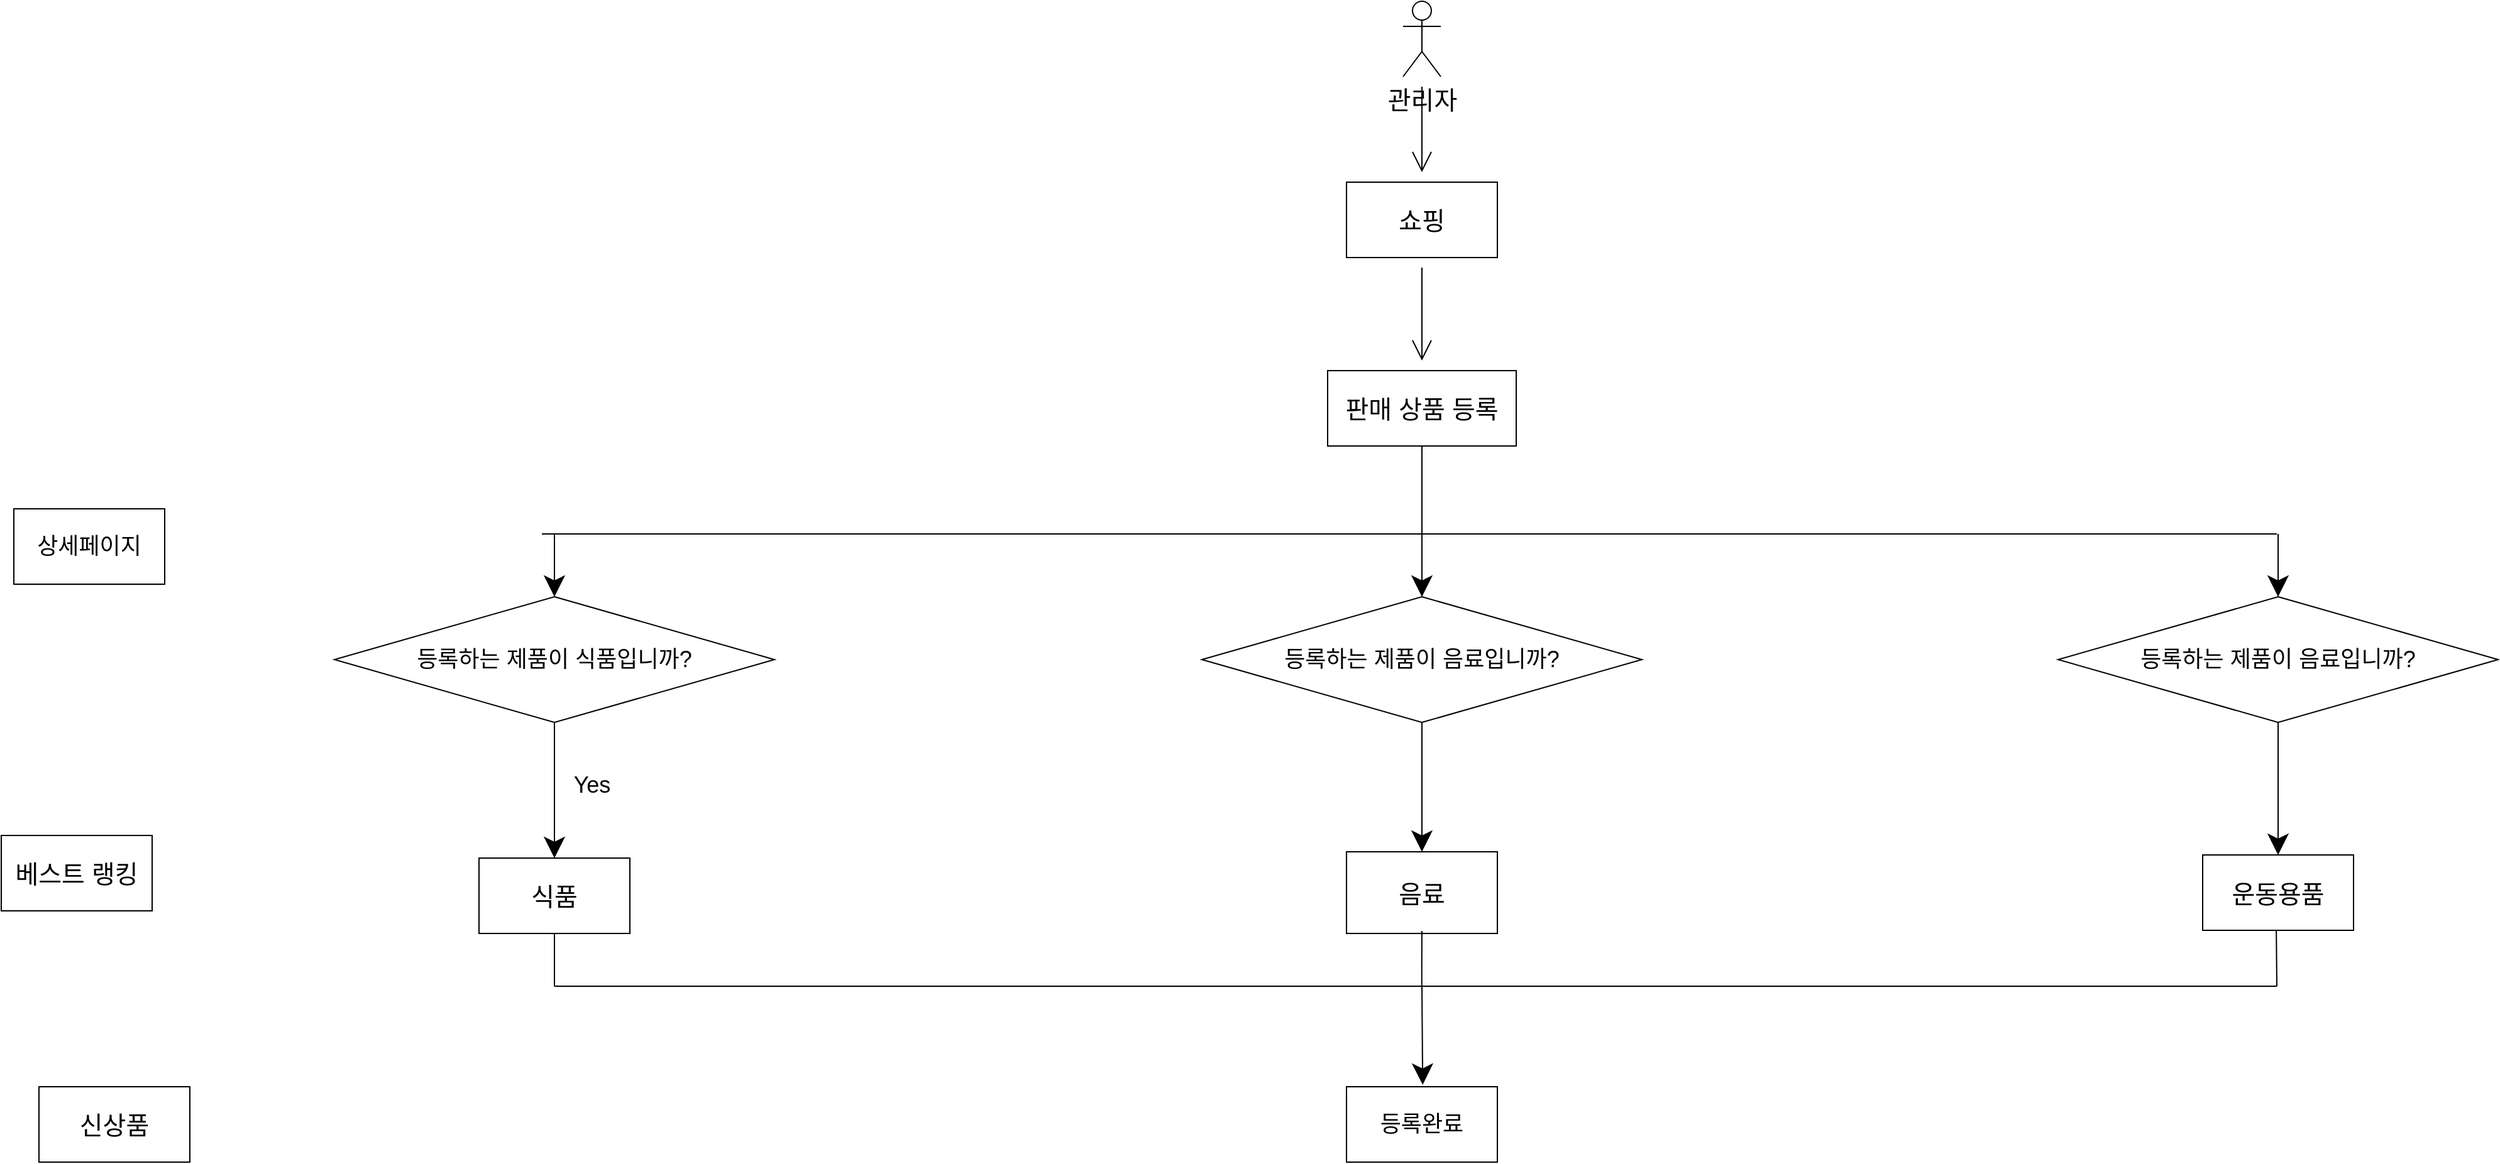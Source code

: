 <mxfile version="15.3.5" type="github" pages="2">
  <diagram id="Mbz1X0jXBJQAvzP7gGIC" name="관리자 상품등록">
    <mxGraphModel dx="3422" dy="2537" grid="1" gridSize="10" guides="1" tooltips="1" connect="1" arrows="1" fold="1" page="1" pageScale="1" pageWidth="827" pageHeight="1169" math="0" shadow="0">
      <root>
        <mxCell id="0" />
        <mxCell id="1" parent="0" />
        <mxCell id="1ij2vIx0KIyRfs9CmPw--5" value="" style="edgeStyle=none;curved=1;rounded=0;orthogonalLoop=1;jettySize=auto;html=1;fontSize=20;endArrow=open;startSize=14;endSize=14;sourcePerimeterSpacing=8;targetPerimeterSpacing=8;" edge="1" parent="1" source="1ij2vIx0KIyRfs9CmPw--1" target="1ij2vIx0KIyRfs9CmPw--3">
          <mxGeometry relative="1" as="geometry" />
        </mxCell>
        <mxCell id="1ij2vIx0KIyRfs9CmPw--1" value="쇼핑" style="rounded=0;whiteSpace=wrap;html=1;hachureGap=4;pointerEvents=0;fontSize=20;" vertex="1" parent="1">
          <mxGeometry x="340" y="80" width="120" height="60" as="geometry" />
        </mxCell>
        <mxCell id="1ij2vIx0KIyRfs9CmPw--3" value="판매 상품 등록" style="rounded=0;whiteSpace=wrap;html=1;hachureGap=4;pointerEvents=0;fontSize=20;" vertex="1" parent="1">
          <mxGeometry x="325" y="230" width="150" height="60" as="geometry" />
        </mxCell>
        <mxCell id="1ij2vIx0KIyRfs9CmPw--6" value="신상품" style="whiteSpace=wrap;html=1;rounded=0;fontSize=20;hachureGap=4;" vertex="1" parent="1">
          <mxGeometry x="-700" y="800" width="120" height="60" as="geometry" />
        </mxCell>
        <mxCell id="1ij2vIx0KIyRfs9CmPw--9" value="식품" style="rounded=0;whiteSpace=wrap;html=1;hachureGap=4;pointerEvents=0;fontSize=20;" vertex="1" parent="1">
          <mxGeometry x="-350" y="618" width="120" height="60" as="geometry" />
        </mxCell>
        <mxCell id="1ij2vIx0KIyRfs9CmPw--10" value="베스트 랭킹" style="rounded=0;whiteSpace=wrap;html=1;hachureGap=4;pointerEvents=0;fontSize=20;" vertex="1" parent="1">
          <mxGeometry x="-730" y="600" width="120" height="60" as="geometry" />
        </mxCell>
        <mxCell id="1ij2vIx0KIyRfs9CmPw--12" value="음료" style="rounded=0;whiteSpace=wrap;html=1;hachureGap=4;pointerEvents=0;fontSize=20;" vertex="1" parent="1">
          <mxGeometry x="340" y="613" width="120" height="65" as="geometry" />
        </mxCell>
        <mxCell id="1ij2vIx0KIyRfs9CmPw--13" value="운동용품" style="rounded=0;whiteSpace=wrap;html=1;hachureGap=4;pointerEvents=0;fontSize=20;" vertex="1" parent="1">
          <mxGeometry x="1021" y="615.5" width="120" height="60" as="geometry" />
        </mxCell>
        <mxCell id="1ij2vIx0KIyRfs9CmPw--15" value="" style="endArrow=none;html=1;fontSize=20;startSize=14;endSize=14;sourcePerimeterSpacing=8;targetPerimeterSpacing=8;entryX=0.5;entryY=1;entryDx=0;entryDy=0;" edge="1" parent="1" target="1ij2vIx0KIyRfs9CmPw--3">
          <mxGeometry width="50" height="50" relative="1" as="geometry">
            <mxPoint x="400" y="360" as="sourcePoint" />
            <mxPoint x="680" y="380" as="targetPoint" />
          </mxGeometry>
        </mxCell>
        <mxCell id="1ij2vIx0KIyRfs9CmPw--16" value="" style="endArrow=none;html=1;fontSize=20;startSize=14;endSize=14;sourcePerimeterSpacing=8;targetPerimeterSpacing=8;" edge="1" parent="1">
          <mxGeometry width="50" height="50" relative="1" as="geometry">
            <mxPoint x="-300" y="360" as="sourcePoint" />
            <mxPoint x="1080" y="360" as="targetPoint" />
          </mxGeometry>
        </mxCell>
        <mxCell id="1ij2vIx0KIyRfs9CmPw--22" value="" style="edgeStyle=none;curved=1;rounded=0;orthogonalLoop=1;jettySize=auto;html=1;fontSize=20;endArrow=open;startSize=14;endSize=14;sourcePerimeterSpacing=8;targetPerimeterSpacing=8;" edge="1" parent="1" source="1ij2vIx0KIyRfs9CmPw--19" target="1ij2vIx0KIyRfs9CmPw--1">
          <mxGeometry relative="1" as="geometry" />
        </mxCell>
        <mxCell id="1ij2vIx0KIyRfs9CmPw--19" value="관리자" style="shape=umlActor;verticalLabelPosition=bottom;verticalAlign=top;html=1;outlineConnect=0;hachureGap=4;pointerEvents=0;fontSize=20;" vertex="1" parent="1">
          <mxGeometry x="385" y="-64" width="30" height="60" as="geometry" />
        </mxCell>
        <mxCell id="1ij2vIx0KIyRfs9CmPw--23" value="" style="endArrow=classic;html=1;fontSize=20;startSize=14;endSize=14;sourcePerimeterSpacing=8;targetPerimeterSpacing=8;exitX=0.5;exitY=1;exitDx=0;exitDy=0;entryX=0.5;entryY=0;entryDx=0;entryDy=0;" edge="1" parent="1" source="1ij2vIx0KIyRfs9CmPw--30" target="1ij2vIx0KIyRfs9CmPw--12">
          <mxGeometry width="50" height="50" relative="1" as="geometry">
            <mxPoint x="550" y="260" as="sourcePoint" />
            <mxPoint x="400" y="600" as="targetPoint" />
          </mxGeometry>
        </mxCell>
        <mxCell id="1ij2vIx0KIyRfs9CmPw--25" value="등록하는 제품이 식품입니까?" style="rhombus;whiteSpace=wrap;html=1;hachureGap=4;pointerEvents=0;fontSize=18;" vertex="1" parent="1">
          <mxGeometry x="-465" y="410" width="350" height="100" as="geometry" />
        </mxCell>
        <mxCell id="1ij2vIx0KIyRfs9CmPw--26" value="" style="endArrow=classic;html=1;fontSize=18;startSize=14;endSize=14;sourcePerimeterSpacing=8;targetPerimeterSpacing=8;entryX=0.5;entryY=0;entryDx=0;entryDy=0;" edge="1" parent="1" target="1ij2vIx0KIyRfs9CmPw--25">
          <mxGeometry width="50" height="50" relative="1" as="geometry">
            <mxPoint x="-290" y="360" as="sourcePoint" />
            <mxPoint y="460" as="targetPoint" />
          </mxGeometry>
        </mxCell>
        <mxCell id="1ij2vIx0KIyRfs9CmPw--28" value="" style="endArrow=classic;html=1;fontSize=18;startSize=14;endSize=14;sourcePerimeterSpacing=8;targetPerimeterSpacing=8;exitX=0.5;exitY=1;exitDx=0;exitDy=0;entryX=0.5;entryY=0;entryDx=0;entryDy=0;" edge="1" parent="1" source="1ij2vIx0KIyRfs9CmPw--25" target="1ij2vIx0KIyRfs9CmPw--9">
          <mxGeometry width="50" height="50" relative="1" as="geometry">
            <mxPoint x="-150" y="480" as="sourcePoint" />
            <mxPoint x="-100" y="430" as="targetPoint" />
          </mxGeometry>
        </mxCell>
        <mxCell id="1ij2vIx0KIyRfs9CmPw--29" value="Yes" style="text;html=1;strokeColor=none;fillColor=none;align=center;verticalAlign=middle;whiteSpace=wrap;rounded=0;hachureGap=4;pointerEvents=0;fontSize=18;" vertex="1" parent="1">
          <mxGeometry x="-280" y="550" width="40" height="20" as="geometry" />
        </mxCell>
        <mxCell id="1ij2vIx0KIyRfs9CmPw--30" value="등록하는 제품이 음료입니까?" style="rhombus;whiteSpace=wrap;html=1;hachureGap=4;pointerEvents=0;fontSize=18;" vertex="1" parent="1">
          <mxGeometry x="225" y="410" width="350" height="100" as="geometry" />
        </mxCell>
        <mxCell id="1ij2vIx0KIyRfs9CmPw--31" value="" style="endArrow=classic;html=1;fontSize=18;startSize=14;endSize=14;sourcePerimeterSpacing=8;targetPerimeterSpacing=8;entryX=0.5;entryY=0;entryDx=0;entryDy=0;" edge="1" parent="1" target="1ij2vIx0KIyRfs9CmPw--30">
          <mxGeometry width="50" height="50" relative="1" as="geometry">
            <mxPoint x="400" y="360" as="sourcePoint" />
            <mxPoint x="270" y="470" as="targetPoint" />
          </mxGeometry>
        </mxCell>
        <mxCell id="1ij2vIx0KIyRfs9CmPw--32" value="등록하는 제품이 음료입니까?" style="rhombus;whiteSpace=wrap;html=1;hachureGap=4;pointerEvents=0;fontSize=18;" vertex="1" parent="1">
          <mxGeometry x="906" y="410" width="350" height="100" as="geometry" />
        </mxCell>
        <mxCell id="1ij2vIx0KIyRfs9CmPw--33" value="" style="endArrow=classic;html=1;fontSize=18;startSize=14;endSize=14;sourcePerimeterSpacing=8;targetPerimeterSpacing=8;entryX=0.5;entryY=0;entryDx=0;entryDy=0;" edge="1" parent="1" target="1ij2vIx0KIyRfs9CmPw--32">
          <mxGeometry width="50" height="50" relative="1" as="geometry">
            <mxPoint x="1081" y="360" as="sourcePoint" />
            <mxPoint x="726" y="300" as="targetPoint" />
          </mxGeometry>
        </mxCell>
        <mxCell id="1ij2vIx0KIyRfs9CmPw--34" value="" style="endArrow=classic;html=1;fontSize=18;startSize=14;endSize=14;sourcePerimeterSpacing=8;targetPerimeterSpacing=8;entryX=0.5;entryY=0;entryDx=0;entryDy=0;exitX=0.5;exitY=1;exitDx=0;exitDy=0;" edge="1" parent="1" source="1ij2vIx0KIyRfs9CmPw--32" target="1ij2vIx0KIyRfs9CmPw--13">
          <mxGeometry width="50" height="50" relative="1" as="geometry">
            <mxPoint x="1081" y="513" as="sourcePoint" />
            <mxPoint x="696" y="520" as="targetPoint" />
          </mxGeometry>
        </mxCell>
        <mxCell id="1ij2vIx0KIyRfs9CmPw--35" value="상세페이지" style="rounded=0;whiteSpace=wrap;html=1;hachureGap=4;pointerEvents=0;fontSize=18;" vertex="1" parent="1">
          <mxGeometry x="-720" y="340" width="120" height="60" as="geometry" />
        </mxCell>
        <mxCell id="1ij2vIx0KIyRfs9CmPw--36" value="" style="endArrow=none;html=1;fontSize=20;startSize=14;endSize=14;sourcePerimeterSpacing=8;targetPerimeterSpacing=8;" edge="1" parent="1">
          <mxGeometry width="50" height="50" relative="1" as="geometry">
            <mxPoint x="-290" y="720" as="sourcePoint" />
            <mxPoint x="1080" y="720" as="targetPoint" />
          </mxGeometry>
        </mxCell>
        <mxCell id="1ij2vIx0KIyRfs9CmPw--37" value="" style="endArrow=none;html=1;fontSize=18;startSize=14;endSize=14;sourcePerimeterSpacing=8;targetPerimeterSpacing=8;entryX=0.5;entryY=1;entryDx=0;entryDy=0;" edge="1" parent="1" target="1ij2vIx0KIyRfs9CmPw--9">
          <mxGeometry width="50" height="50" relative="1" as="geometry">
            <mxPoint x="-290" y="720" as="sourcePoint" />
            <mxPoint x="370" y="540" as="targetPoint" />
          </mxGeometry>
        </mxCell>
        <mxCell id="1ij2vIx0KIyRfs9CmPw--38" value="" style="endArrow=none;html=1;fontSize=18;startSize=14;endSize=14;sourcePerimeterSpacing=8;targetPerimeterSpacing=8;" edge="1" parent="1">
          <mxGeometry width="50" height="50" relative="1" as="geometry">
            <mxPoint x="399.88" y="695.5" as="sourcePoint" />
            <mxPoint x="400" y="676" as="targetPoint" />
            <Array as="points">
              <mxPoint x="399.88" y="725.5" />
              <mxPoint x="399.88" y="695.5" />
            </Array>
          </mxGeometry>
        </mxCell>
        <mxCell id="1ij2vIx0KIyRfs9CmPw--39" value="" style="endArrow=none;html=1;fontSize=18;startSize=14;endSize=14;sourcePerimeterSpacing=8;targetPerimeterSpacing=8;entryX=0.488;entryY=0.991;entryDx=0;entryDy=0;entryPerimeter=0;" edge="1" parent="1" target="1ij2vIx0KIyRfs9CmPw--13">
          <mxGeometry width="50" height="50" relative="1" as="geometry">
            <mxPoint x="1080" y="720" as="sourcePoint" />
            <mxPoint x="1100" y="690" as="targetPoint" />
          </mxGeometry>
        </mxCell>
        <mxCell id="1ij2vIx0KIyRfs9CmPw--40" value="등록완료" style="rounded=0;whiteSpace=wrap;html=1;hachureGap=4;pointerEvents=0;fontSize=18;" vertex="1" parent="1">
          <mxGeometry x="340" y="800" width="120" height="60" as="geometry" />
        </mxCell>
        <mxCell id="1ij2vIx0KIyRfs9CmPw--41" value="" style="endArrow=classic;html=1;fontSize=18;startSize=14;endSize=14;sourcePerimeterSpacing=8;targetPerimeterSpacing=8;entryX=0.505;entryY=-0.026;entryDx=0;entryDy=0;entryPerimeter=0;" edge="1" parent="1" target="1ij2vIx0KIyRfs9CmPw--40">
          <mxGeometry width="50" height="50" relative="1" as="geometry">
            <mxPoint x="400" y="720" as="sourcePoint" />
            <mxPoint x="-40" y="610" as="targetPoint" />
          </mxGeometry>
        </mxCell>
      </root>
    </mxGraphModel>
  </diagram>
  <diagram id="tQLmPzB2Zq9s3pqTRQOG" name="Page-2">
    <mxGraphModel dx="1865" dy="547" grid="1" gridSize="10" guides="1" tooltips="1" connect="1" arrows="1" fold="1" page="1" pageScale="1" pageWidth="827" pageHeight="1169" math="0" shadow="0">
      <root>
        <mxCell id="2Ex7D4Zg0h1OCY03_E01-0" />
        <mxCell id="2Ex7D4Zg0h1OCY03_E01-1" parent="2Ex7D4Zg0h1OCY03_E01-0" />
        <mxCell id="qyrrF7qg6Heu5hPeTzar-13" style="edgeStyle=none;rounded=0;orthogonalLoop=1;jettySize=auto;html=1;exitX=0.5;exitY=1;exitDx=0;exitDy=0;fontSize=18;endArrow=open;startSize=14;endSize=14;sourcePerimeterSpacing=8;targetPerimeterSpacing=8;" edge="1" parent="2Ex7D4Zg0h1OCY03_E01-1" source="P7xYUtdYo_uKBjZdO2qf-0">
          <mxGeometry relative="1" as="geometry">
            <mxPoint x="413" y="360" as="targetPoint" />
          </mxGeometry>
        </mxCell>
        <mxCell id="P7xYUtdYo_uKBjZdO2qf-0" value="쇼핑" style="rounded=0;whiteSpace=wrap;html=1;hachureGap=4;pointerEvents=0;fontSize=20;" vertex="1" parent="2Ex7D4Zg0h1OCY03_E01-1">
          <mxGeometry x="354" y="234" width="120" height="60" as="geometry" />
        </mxCell>
        <mxCell id="P7xYUtdYo_uKBjZdO2qf-3" value="" style="edgeStyle=none;rounded=0;orthogonalLoop=1;jettySize=auto;html=1;fontSize=18;endArrow=open;startSize=14;endSize=14;sourcePerimeterSpacing=8;targetPerimeterSpacing=8;" edge="1" parent="2Ex7D4Zg0h1OCY03_E01-1" source="P7xYUtdYo_uKBjZdO2qf-1" target="P7xYUtdYo_uKBjZdO2qf-0">
          <mxGeometry relative="1" as="geometry" />
        </mxCell>
        <mxCell id="P7xYUtdYo_uKBjZdO2qf-1" value="회원" style="shape=umlActor;verticalLabelPosition=bottom;verticalAlign=top;html=1;outlineConnect=0;hachureGap=4;pointerEvents=0;fontSize=20;" vertex="1" parent="2Ex7D4Zg0h1OCY03_E01-1">
          <mxGeometry x="399" y="90" width="30" height="60" as="geometry" />
        </mxCell>
        <mxCell id="P7xYUtdYo_uKBjZdO2qf-4" value="" style="endArrow=none;html=1;fontSize=18;startSize=14;endSize=14;sourcePerimeterSpacing=8;targetPerimeterSpacing=8;" edge="1" parent="2Ex7D4Zg0h1OCY03_E01-1">
          <mxGeometry width="50" height="50" relative="1" as="geometry">
            <mxPoint x="-440" y="360" as="sourcePoint" />
            <mxPoint x="720" y="360" as="targetPoint" />
          </mxGeometry>
        </mxCell>
        <mxCell id="qyrrF7qg6Heu5hPeTzar-0" value="신상품" style="whiteSpace=wrap;html=1;rounded=0;fontSize=20;hachureGap=4;flipH=1;" vertex="1" parent="2Ex7D4Zg0h1OCY03_E01-1">
          <mxGeometry x="-500" y="482.5" width="120" height="60" as="geometry" />
        </mxCell>
        <mxCell id="qyrrF7qg6Heu5hPeTzar-1" value="식품" style="rounded=0;whiteSpace=wrap;html=1;hachureGap=4;pointerEvents=0;fontSize=20;flipH=1;" vertex="1" parent="2Ex7D4Zg0h1OCY03_E01-1">
          <mxGeometry x="240" y="652.5" width="120" height="60" as="geometry" />
        </mxCell>
        <mxCell id="qyrrF7qg6Heu5hPeTzar-2" value="베스트 랭킹" style="rounded=0;whiteSpace=wrap;html=1;hachureGap=4;pointerEvents=0;fontSize=20;flipH=1;" vertex="1" parent="2Ex7D4Zg0h1OCY03_E01-1">
          <mxGeometry x="-170" y="482.5" width="120" height="60" as="geometry" />
        </mxCell>
        <mxCell id="qyrrF7qg6Heu5hPeTzar-3" value="음료" style="rounded=0;whiteSpace=wrap;html=1;hachureGap=4;pointerEvents=0;fontSize=20;flipH=1;" vertex="1" parent="2Ex7D4Zg0h1OCY03_E01-1">
          <mxGeometry x="660" y="650" width="120" height="65" as="geometry" />
        </mxCell>
        <mxCell id="qyrrF7qg6Heu5hPeTzar-4" value="운동용품" style="rounded=0;whiteSpace=wrap;html=1;hachureGap=4;pointerEvents=0;fontSize=20;flipH=1;" vertex="1" parent="2Ex7D4Zg0h1OCY03_E01-1">
          <mxGeometry x="1120" y="652.5" width="120" height="60" as="geometry" />
        </mxCell>
        <mxCell id="qyrrF7qg6Heu5hPeTzar-7" value="" style="endArrow=classic;html=1;fontSize=18;startSize=14;endSize=14;sourcePerimeterSpacing=8;targetPerimeterSpacing=8;entryX=0.5;entryY=0;entryDx=0;entryDy=0;" edge="1" parent="2Ex7D4Zg0h1OCY03_E01-1" target="qyrrF7qg6Heu5hPeTzar-0">
          <mxGeometry width="50" height="50" relative="1" as="geometry">
            <mxPoint x="-440" y="360" as="sourcePoint" />
            <mxPoint x="-445" y="480" as="targetPoint" />
          </mxGeometry>
        </mxCell>
        <mxCell id="qyrrF7qg6Heu5hPeTzar-9" value="" style="endArrow=classic;html=1;fontSize=18;startSize=14;endSize=14;sourcePerimeterSpacing=8;targetPerimeterSpacing=8;entryX=0.5;entryY=0;entryDx=0;entryDy=0;" edge="1" parent="2Ex7D4Zg0h1OCY03_E01-1">
          <mxGeometry width="50" height="50" relative="1" as="geometry">
            <mxPoint x="-110.42" y="360" as="sourcePoint" />
            <mxPoint x="-110.42" y="482.5" as="targetPoint" />
          </mxGeometry>
        </mxCell>
        <mxCell id="qyrrF7qg6Heu5hPeTzar-12" value="" style="endArrow=classic;html=1;fontSize=18;startSize=14;endSize=14;sourcePerimeterSpacing=8;targetPerimeterSpacing=8;" edge="1" parent="2Ex7D4Zg0h1OCY03_E01-1">
          <mxGeometry width="50" height="50" relative="1" as="geometry">
            <mxPoint x="720" y="357.5" as="sourcePoint" />
            <mxPoint x="720" y="650" as="targetPoint" />
          </mxGeometry>
        </mxCell>
        <mxCell id="qyrrF7qg6Heu5hPeTzar-22" value="" style="endArrow=none;html=1;fontSize=18;startSize=14;endSize=14;sourcePerimeterSpacing=8;targetPerimeterSpacing=8;" edge="1" parent="2Ex7D4Zg0h1OCY03_E01-1">
          <mxGeometry width="50" height="50" relative="1" as="geometry">
            <mxPoint x="-440" y="810" as="sourcePoint" />
            <mxPoint x="1180" y="810" as="targetPoint" />
          </mxGeometry>
        </mxCell>
        <mxCell id="qyrrF7qg6Heu5hPeTzar-23" value="" style="endArrow=none;html=1;fontSize=18;startSize=14;endSize=14;sourcePerimeterSpacing=8;targetPerimeterSpacing=8;entryX=0.5;entryY=1;entryDx=0;entryDy=0;" edge="1" parent="2Ex7D4Zg0h1OCY03_E01-1" target="qyrrF7qg6Heu5hPeTzar-0">
          <mxGeometry width="50" height="50" relative="1" as="geometry">
            <mxPoint x="-440" y="810" as="sourcePoint" />
            <mxPoint x="-440" y="562.5" as="targetPoint" />
          </mxGeometry>
        </mxCell>
        <mxCell id="qyrrF7qg6Heu5hPeTzar-24" value="" style="endArrow=none;html=1;fontSize=18;startSize=14;endSize=14;sourcePerimeterSpacing=8;targetPerimeterSpacing=8;entryX=0.5;entryY=1;entryDx=0;entryDy=0;" edge="1" parent="2Ex7D4Zg0h1OCY03_E01-1">
          <mxGeometry width="50" height="50" relative="1" as="geometry">
            <mxPoint x="-110" y="810" as="sourcePoint" />
            <mxPoint x="-110.42" y="542.5" as="targetPoint" />
            <Array as="points">
              <mxPoint x="-110.42" y="580" />
            </Array>
          </mxGeometry>
        </mxCell>
        <mxCell id="qyrrF7qg6Heu5hPeTzar-28" value="" style="endArrow=none;html=1;fontSize=18;startSize=14;endSize=14;sourcePerimeterSpacing=8;targetPerimeterSpacing=8;" edge="1" parent="2Ex7D4Zg0h1OCY03_E01-1">
          <mxGeometry width="50" height="50" relative="1" as="geometry">
            <mxPoint x="300" y="610" as="sourcePoint" />
            <mxPoint x="1180" y="610" as="targetPoint" />
          </mxGeometry>
        </mxCell>
        <mxCell id="qyrrF7qg6Heu5hPeTzar-29" value="" style="endArrow=none;html=1;fontSize=18;startSize=14;endSize=14;sourcePerimeterSpacing=8;targetPerimeterSpacing=8;exitX=0.5;exitY=1;exitDx=0;exitDy=0;" edge="1" parent="2Ex7D4Zg0h1OCY03_E01-1" source="qyrrF7qg6Heu5hPeTzar-1">
          <mxGeometry width="50" height="50" relative="1" as="geometry">
            <mxPoint x="610" y="540" as="sourcePoint" />
            <mxPoint x="300" y="810" as="targetPoint" />
            <Array as="points">
              <mxPoint x="300" y="770" />
            </Array>
          </mxGeometry>
        </mxCell>
        <mxCell id="qyrrF7qg6Heu5hPeTzar-30" value="" style="endArrow=none;html=1;fontSize=18;startSize=14;endSize=14;sourcePerimeterSpacing=8;targetPerimeterSpacing=8;exitX=0.5;exitY=1;exitDx=0;exitDy=0;" edge="1" parent="2Ex7D4Zg0h1OCY03_E01-1">
          <mxGeometry width="50" height="50" relative="1" as="geometry">
            <mxPoint x="719.5" y="715" as="sourcePoint" />
            <mxPoint x="719.5" y="812.5" as="targetPoint" />
            <Array as="points">
              <mxPoint x="719.5" y="772.5" />
            </Array>
          </mxGeometry>
        </mxCell>
        <mxCell id="qyrrF7qg6Heu5hPeTzar-31" value="" style="endArrow=none;html=1;fontSize=18;startSize=14;endSize=14;sourcePerimeterSpacing=8;targetPerimeterSpacing=8;exitX=0.5;exitY=1;exitDx=0;exitDy=0;" edge="1" parent="2Ex7D4Zg0h1OCY03_E01-1">
          <mxGeometry width="50" height="50" relative="1" as="geometry">
            <mxPoint x="1180" y="715" as="sourcePoint" />
            <mxPoint x="1180" y="812.5" as="targetPoint" />
            <Array as="points">
              <mxPoint x="1180" y="772.5" />
            </Array>
          </mxGeometry>
        </mxCell>
        <mxCell id="qyrrF7qg6Heu5hPeTzar-32" value="" style="endArrow=classic;html=1;fontSize=18;startSize=14;endSize=14;sourcePerimeterSpacing=8;targetPerimeterSpacing=8;entryX=0.5;entryY=0;entryDx=0;entryDy=0;" edge="1" parent="2Ex7D4Zg0h1OCY03_E01-1" target="qyrrF7qg6Heu5hPeTzar-1">
          <mxGeometry width="50" height="50" relative="1" as="geometry">
            <mxPoint x="300" y="610" as="sourcePoint" />
            <mxPoint x="700" y="570" as="targetPoint" />
          </mxGeometry>
        </mxCell>
        <mxCell id="qyrrF7qg6Heu5hPeTzar-33" value="" style="endArrow=classic;html=1;fontSize=18;startSize=14;endSize=14;sourcePerimeterSpacing=8;targetPerimeterSpacing=8;entryX=0.5;entryY=0;entryDx=0;entryDy=0;" edge="1" parent="2Ex7D4Zg0h1OCY03_E01-1" target="qyrrF7qg6Heu5hPeTzar-4">
          <mxGeometry width="50" height="50" relative="1" as="geometry">
            <mxPoint x="1180" y="610" as="sourcePoint" />
            <mxPoint x="1180" y="670" as="targetPoint" />
          </mxGeometry>
        </mxCell>
      </root>
    </mxGraphModel>
  </diagram>
</mxfile>
